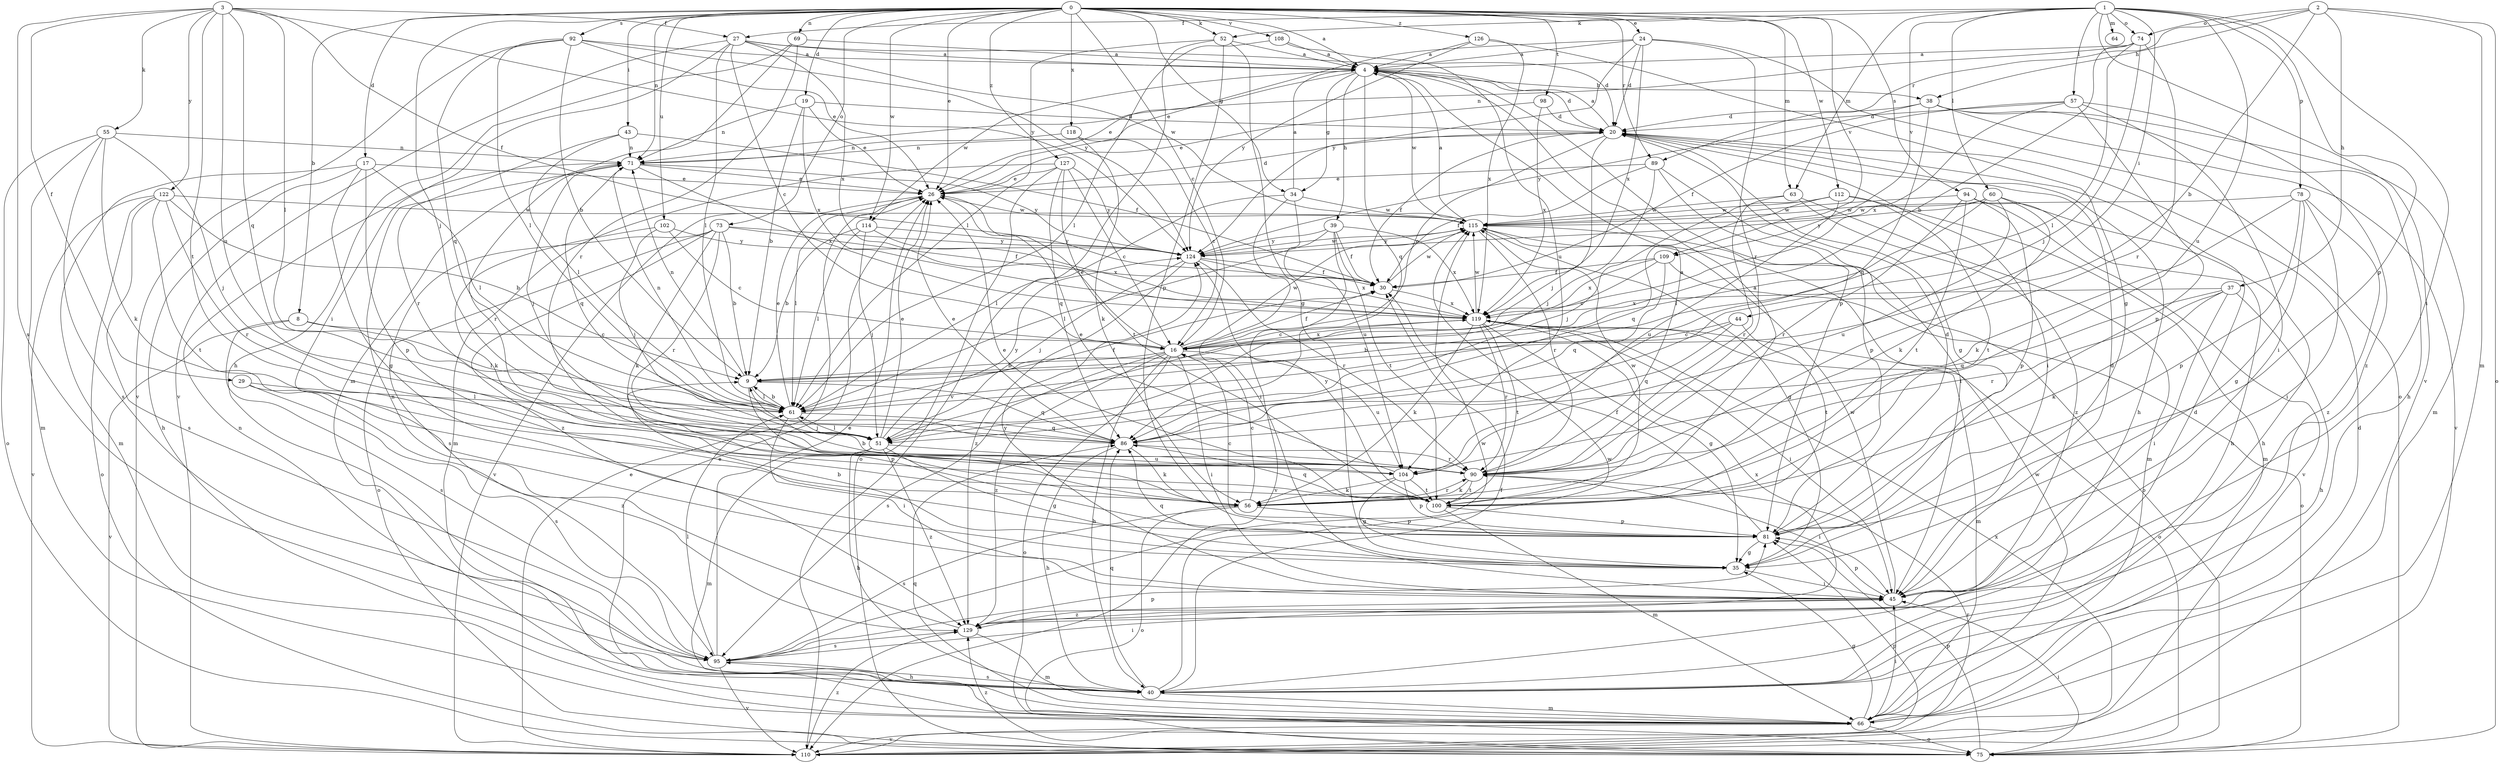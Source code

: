 strict digraph  {
0;
1;
2;
3;
4;
8;
9;
16;
17;
19;
20;
24;
26;
27;
29;
30;
34;
35;
37;
38;
39;
40;
43;
44;
45;
51;
52;
55;
56;
57;
60;
61;
63;
64;
66;
69;
71;
73;
74;
75;
78;
81;
86;
89;
90;
92;
94;
95;
98;
100;
102;
104;
108;
109;
110;
112;
114;
115;
118;
119;
122;
124;
126;
127;
129;
0 -> 4  [label=a];
0 -> 8  [label=b];
0 -> 16  [label=c];
0 -> 17  [label=d];
0 -> 19  [label=d];
0 -> 24  [label=e];
0 -> 26  [label=e];
0 -> 34  [label=g];
0 -> 43  [label=i];
0 -> 51  [label=j];
0 -> 52  [label=k];
0 -> 63  [label=m];
0 -> 69  [label=n];
0 -> 71  [label=n];
0 -> 73  [label=o];
0 -> 89  [label=r];
0 -> 92  [label=s];
0 -> 94  [label=s];
0 -> 98  [label=t];
0 -> 102  [label=u];
0 -> 108  [label=v];
0 -> 109  [label=v];
0 -> 112  [label=w];
0 -> 114  [label=w];
0 -> 118  [label=x];
0 -> 126  [label=z];
0 -> 127  [label=z];
1 -> 27  [label=f];
1 -> 44  [label=i];
1 -> 45  [label=i];
1 -> 52  [label=k];
1 -> 57  [label=l];
1 -> 60  [label=l];
1 -> 63  [label=m];
1 -> 64  [label=m];
1 -> 74  [label=o];
1 -> 78  [label=p];
1 -> 81  [label=p];
1 -> 104  [label=u];
1 -> 109  [label=v];
1 -> 110  [label=v];
2 -> 9  [label=b];
2 -> 37  [label=h];
2 -> 38  [label=h];
2 -> 66  [label=m];
2 -> 74  [label=o];
2 -> 75  [label=o];
2 -> 89  [label=r];
3 -> 27  [label=f];
3 -> 29  [label=f];
3 -> 30  [label=f];
3 -> 55  [label=k];
3 -> 61  [label=l];
3 -> 86  [label=q];
3 -> 95  [label=s];
3 -> 100  [label=t];
3 -> 104  [label=u];
3 -> 122  [label=y];
3 -> 124  [label=y];
4 -> 20  [label=d];
4 -> 26  [label=e];
4 -> 34  [label=g];
4 -> 38  [label=h];
4 -> 39  [label=h];
4 -> 81  [label=p];
4 -> 86  [label=q];
4 -> 114  [label=w];
4 -> 115  [label=w];
8 -> 16  [label=c];
8 -> 61  [label=l];
8 -> 95  [label=s];
8 -> 110  [label=v];
9 -> 61  [label=l];
9 -> 71  [label=n];
9 -> 81  [label=p];
9 -> 86  [label=q];
16 -> 9  [label=b];
16 -> 26  [label=e];
16 -> 30  [label=f];
16 -> 40  [label=h];
16 -> 45  [label=i];
16 -> 75  [label=o];
16 -> 95  [label=s];
16 -> 104  [label=u];
16 -> 115  [label=w];
16 -> 119  [label=x];
16 -> 129  [label=z];
17 -> 26  [label=e];
17 -> 35  [label=g];
17 -> 40  [label=h];
17 -> 61  [label=l];
17 -> 66  [label=m];
17 -> 81  [label=p];
19 -> 9  [label=b];
19 -> 20  [label=d];
19 -> 26  [label=e];
19 -> 71  [label=n];
19 -> 119  [label=x];
20 -> 4  [label=a];
20 -> 16  [label=c];
20 -> 30  [label=f];
20 -> 35  [label=g];
20 -> 40  [label=h];
20 -> 45  [label=i];
20 -> 51  [label=j];
20 -> 71  [label=n];
24 -> 4  [label=a];
24 -> 20  [label=d];
24 -> 26  [label=e];
24 -> 75  [label=o];
24 -> 90  [label=r];
24 -> 119  [label=x];
24 -> 124  [label=y];
26 -> 20  [label=d];
26 -> 61  [label=l];
26 -> 110  [label=v];
26 -> 115  [label=w];
27 -> 4  [label=a];
27 -> 16  [label=c];
27 -> 20  [label=d];
27 -> 45  [label=i];
27 -> 61  [label=l];
27 -> 110  [label=v];
27 -> 115  [label=w];
27 -> 119  [label=x];
29 -> 61  [label=l];
29 -> 95  [label=s];
29 -> 129  [label=z];
30 -> 115  [label=w];
30 -> 119  [label=x];
34 -> 4  [label=a];
34 -> 45  [label=i];
34 -> 61  [label=l];
34 -> 104  [label=u];
34 -> 115  [label=w];
35 -> 9  [label=b];
35 -> 45  [label=i];
35 -> 86  [label=q];
37 -> 40  [label=h];
37 -> 45  [label=i];
37 -> 56  [label=k];
37 -> 86  [label=q];
37 -> 90  [label=r];
37 -> 119  [label=x];
38 -> 20  [label=d];
38 -> 40  [label=h];
38 -> 66  [label=m];
38 -> 86  [label=q];
38 -> 110  [label=v];
38 -> 124  [label=y];
39 -> 30  [label=f];
39 -> 61  [label=l];
39 -> 100  [label=t];
39 -> 110  [label=v];
39 -> 119  [label=x];
39 -> 124  [label=y];
40 -> 20  [label=d];
40 -> 30  [label=f];
40 -> 66  [label=m];
40 -> 71  [label=n];
40 -> 86  [label=q];
40 -> 95  [label=s];
40 -> 115  [label=w];
43 -> 30  [label=f];
43 -> 61  [label=l];
43 -> 71  [label=n];
43 -> 90  [label=r];
44 -> 9  [label=b];
44 -> 16  [label=c];
44 -> 86  [label=q];
44 -> 100  [label=t];
45 -> 20  [label=d];
45 -> 81  [label=p];
45 -> 115  [label=w];
45 -> 124  [label=y];
45 -> 129  [label=z];
51 -> 26  [label=e];
51 -> 35  [label=g];
51 -> 40  [label=h];
51 -> 61  [label=l];
51 -> 66  [label=m];
51 -> 104  [label=u];
51 -> 124  [label=y];
51 -> 129  [label=z];
52 -> 4  [label=a];
52 -> 35  [label=g];
52 -> 61  [label=l];
52 -> 81  [label=p];
52 -> 110  [label=v];
55 -> 51  [label=j];
55 -> 56  [label=k];
55 -> 66  [label=m];
55 -> 71  [label=n];
55 -> 75  [label=o];
55 -> 95  [label=s];
56 -> 9  [label=b];
56 -> 16  [label=c];
56 -> 75  [label=o];
56 -> 81  [label=p];
56 -> 90  [label=r];
56 -> 95  [label=s];
57 -> 20  [label=d];
57 -> 30  [label=f];
57 -> 45  [label=i];
57 -> 81  [label=p];
57 -> 119  [label=x];
57 -> 129  [label=z];
60 -> 40  [label=h];
60 -> 56  [label=k];
60 -> 61  [label=l];
60 -> 104  [label=u];
60 -> 115  [label=w];
60 -> 124  [label=y];
61 -> 9  [label=b];
61 -> 26  [label=e];
61 -> 30  [label=f];
61 -> 45  [label=i];
61 -> 51  [label=j];
61 -> 71  [label=n];
61 -> 86  [label=q];
63 -> 66  [label=m];
63 -> 90  [label=r];
63 -> 115  [label=w];
63 -> 129  [label=z];
66 -> 20  [label=d];
66 -> 26  [label=e];
66 -> 35  [label=g];
66 -> 45  [label=i];
66 -> 75  [label=o];
66 -> 86  [label=q];
66 -> 110  [label=v];
66 -> 115  [label=w];
69 -> 4  [label=a];
69 -> 40  [label=h];
69 -> 66  [label=m];
69 -> 90  [label=r];
71 -> 26  [label=e];
71 -> 51  [label=j];
71 -> 86  [label=q];
71 -> 90  [label=r];
71 -> 119  [label=x];
71 -> 124  [label=y];
73 -> 9  [label=b];
73 -> 30  [label=f];
73 -> 56  [label=k];
73 -> 75  [label=o];
73 -> 90  [label=r];
73 -> 95  [label=s];
73 -> 124  [label=y];
73 -> 129  [label=z];
74 -> 4  [label=a];
74 -> 9  [label=b];
74 -> 51  [label=j];
74 -> 61  [label=l];
74 -> 71  [label=n];
74 -> 90  [label=r];
75 -> 45  [label=i];
75 -> 81  [label=p];
75 -> 129  [label=z];
78 -> 35  [label=g];
78 -> 45  [label=i];
78 -> 56  [label=k];
78 -> 81  [label=p];
78 -> 115  [label=w];
78 -> 129  [label=z];
81 -> 16  [label=c];
81 -> 20  [label=d];
81 -> 30  [label=f];
81 -> 35  [label=g];
86 -> 26  [label=e];
86 -> 40  [label=h];
86 -> 56  [label=k];
86 -> 90  [label=r];
89 -> 26  [label=e];
89 -> 30  [label=f];
89 -> 45  [label=i];
89 -> 51  [label=j];
89 -> 81  [label=p];
90 -> 4  [label=a];
90 -> 45  [label=i];
90 -> 56  [label=k];
90 -> 100  [label=t];
92 -> 4  [label=a];
92 -> 9  [label=b];
92 -> 26  [label=e];
92 -> 61  [label=l];
92 -> 86  [label=q];
92 -> 110  [label=v];
92 -> 124  [label=y];
94 -> 40  [label=h];
94 -> 81  [label=p];
94 -> 90  [label=r];
94 -> 100  [label=t];
94 -> 110  [label=v];
94 -> 115  [label=w];
95 -> 26  [label=e];
95 -> 40  [label=h];
95 -> 45  [label=i];
95 -> 61  [label=l];
95 -> 81  [label=p];
95 -> 110  [label=v];
95 -> 115  [label=w];
98 -> 20  [label=d];
98 -> 26  [label=e];
98 -> 119  [label=x];
100 -> 4  [label=a];
100 -> 26  [label=e];
100 -> 66  [label=m];
100 -> 81  [label=p];
100 -> 86  [label=q];
100 -> 115  [label=w];
100 -> 124  [label=y];
102 -> 16  [label=c];
102 -> 51  [label=j];
102 -> 56  [label=k];
102 -> 124  [label=y];
104 -> 26  [label=e];
104 -> 35  [label=g];
104 -> 56  [label=k];
104 -> 81  [label=p];
104 -> 100  [label=t];
108 -> 4  [label=a];
108 -> 61  [label=l];
108 -> 104  [label=u];
109 -> 16  [label=c];
109 -> 30  [label=f];
109 -> 75  [label=o];
109 -> 86  [label=q];
109 -> 119  [label=x];
110 -> 26  [label=e];
110 -> 81  [label=p];
110 -> 90  [label=r];
110 -> 119  [label=x];
110 -> 129  [label=z];
112 -> 51  [label=j];
112 -> 66  [label=m];
112 -> 86  [label=q];
112 -> 100  [label=t];
112 -> 104  [label=u];
112 -> 115  [label=w];
114 -> 9  [label=b];
114 -> 51  [label=j];
114 -> 61  [label=l];
114 -> 119  [label=x];
114 -> 124  [label=y];
115 -> 4  [label=a];
115 -> 35  [label=g];
115 -> 75  [label=o];
115 -> 90  [label=r];
115 -> 124  [label=y];
118 -> 16  [label=c];
118 -> 56  [label=k];
118 -> 71  [label=n];
119 -> 16  [label=c];
119 -> 35  [label=g];
119 -> 45  [label=i];
119 -> 56  [label=k];
119 -> 66  [label=m];
119 -> 75  [label=o];
119 -> 90  [label=r];
119 -> 100  [label=t];
119 -> 115  [label=w];
122 -> 9  [label=b];
122 -> 75  [label=o];
122 -> 90  [label=r];
122 -> 95  [label=s];
122 -> 100  [label=t];
122 -> 110  [label=v];
122 -> 115  [label=w];
124 -> 30  [label=f];
124 -> 51  [label=j];
124 -> 90  [label=r];
124 -> 115  [label=w];
124 -> 119  [label=x];
124 -> 129  [label=z];
126 -> 4  [label=a];
126 -> 35  [label=g];
126 -> 119  [label=x];
126 -> 124  [label=y];
127 -> 16  [label=c];
127 -> 26  [label=e];
127 -> 66  [label=m];
127 -> 75  [label=o];
127 -> 86  [label=q];
127 -> 100  [label=t];
127 -> 124  [label=y];
129 -> 66  [label=m];
129 -> 71  [label=n];
129 -> 95  [label=s];
129 -> 119  [label=x];
}
